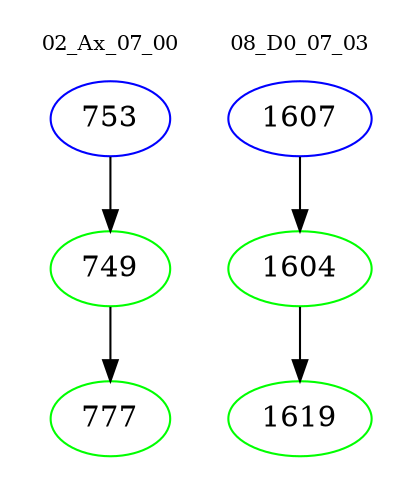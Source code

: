digraph{
subgraph cluster_0 {
color = white
label = "02_Ax_07_00";
fontsize=10;
T0_753 [label="753", color="blue"]
T0_753 -> T0_749 [color="black"]
T0_749 [label="749", color="green"]
T0_749 -> T0_777 [color="black"]
T0_777 [label="777", color="green"]
}
subgraph cluster_1 {
color = white
label = "08_D0_07_03";
fontsize=10;
T1_1607 [label="1607", color="blue"]
T1_1607 -> T1_1604 [color="black"]
T1_1604 [label="1604", color="green"]
T1_1604 -> T1_1619 [color="black"]
T1_1619 [label="1619", color="green"]
}
}
